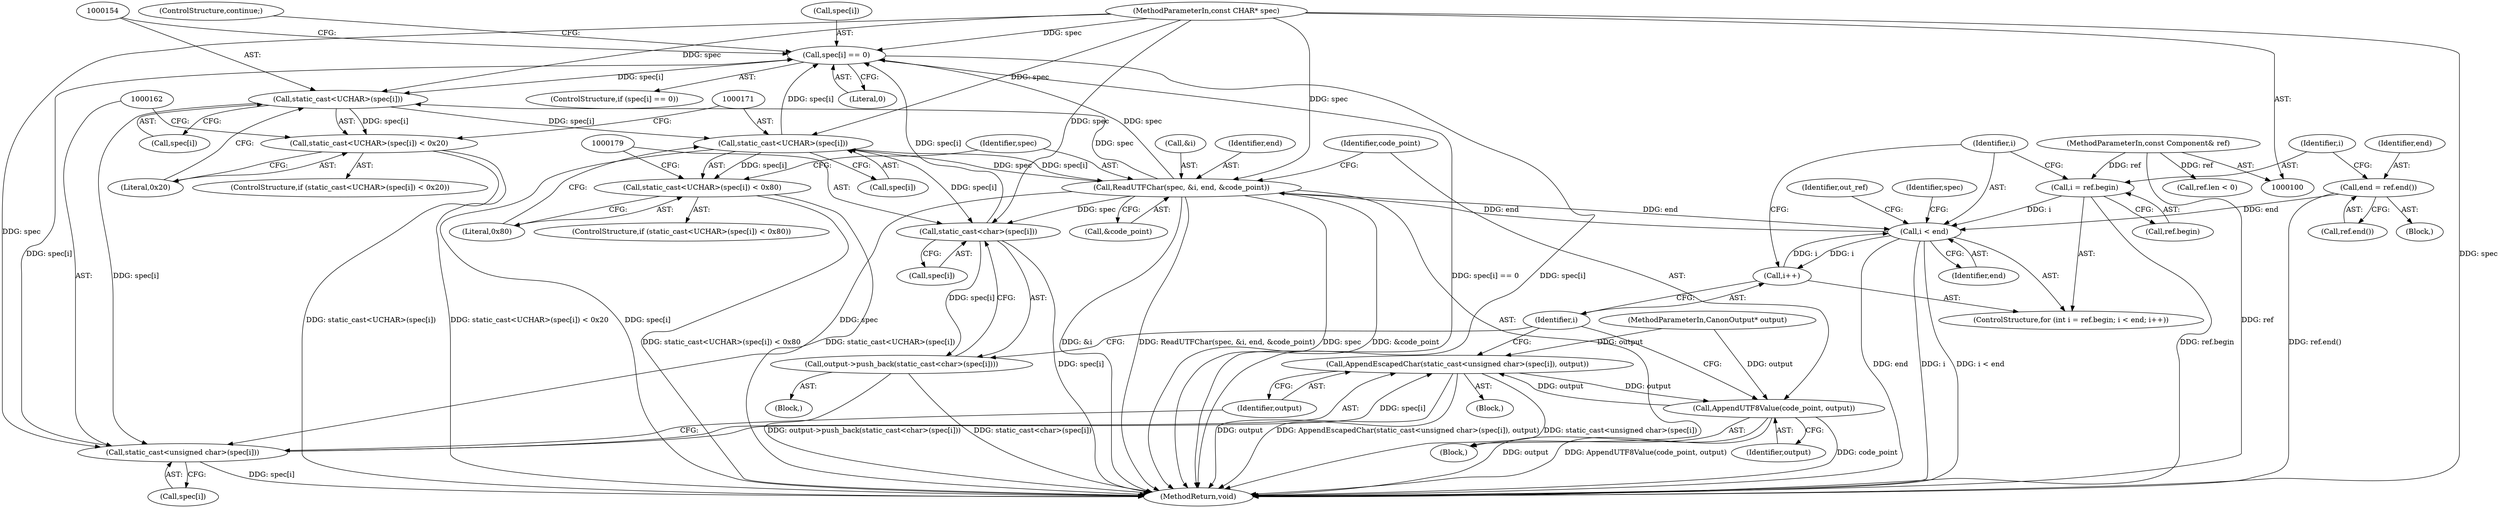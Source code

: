 digraph "1_Chrome_f8f6ed59949be4451ee2f5443d8a313f102fde60@array" {
"1000143" [label="(Call,spec[i] == 0)"];
"1000178" [label="(Call,static_cast<char>(spec[i]))"];
"1000170" [label="(Call,static_cast<UCHAR>(spec[i]))"];
"1000186" [label="(Call,ReadUTFChar(spec, &i, end, &code_point))"];
"1000101" [label="(MethodParameterIn,const CHAR* spec)"];
"1000136" [label="(Call,i < end)"];
"1000131" [label="(Call,i = ref.begin)"];
"1000102" [label="(MethodParameterIn,const Component& ref)"];
"1000139" [label="(Call,i++)"];
"1000126" [label="(Call,end = ref.end())"];
"1000153" [label="(Call,static_cast<UCHAR>(spec[i]))"];
"1000143" [label="(Call,spec[i] == 0)"];
"1000161" [label="(Call,static_cast<unsigned char>(spec[i]))"];
"1000152" [label="(Call,static_cast<UCHAR>(spec[i]) < 0x20)"];
"1000160" [label="(Call,AppendEscapedChar(static_cast<unsigned char>(spec[i]), output))"];
"1000193" [label="(Call,AppendUTF8Value(code_point, output))"];
"1000169" [label="(Call,static_cast<UCHAR>(spec[i]) < 0x80)"];
"1000177" [label="(Call,output->push_back(static_cast<char>(spec[i])))"];
"1000193" [label="(Call,AppendUTF8Value(code_point, output))"];
"1000142" [label="(ControlStructure,if (spec[i] == 0))"];
"1000149" [label="(ControlStructure,continue;)"];
"1000170" [label="(Call,static_cast<UCHAR>(spec[i]))"];
"1000175" [label="(Literal,0x80)"];
"1000129" [label="(ControlStructure,for (int i = ref.begin; i < end; i++))"];
"1000161" [label="(Call,static_cast<unsigned char>(spec[i]))"];
"1000139" [label="(Call,i++)"];
"1000158" [label="(Literal,0x20)"];
"1000163" [label="(Call,spec[i])"];
"1000169" [label="(Call,static_cast<UCHAR>(spec[i]) < 0x80)"];
"1000160" [label="(Call,AppendEscapedChar(static_cast<unsigned char>(spec[i]), output))"];
"1000172" [label="(Call,spec[i])"];
"1000159" [label="(Block,)"];
"1000105" [label="(Block,)"];
"1000132" [label="(Identifier,i)"];
"1000143" [label="(Call,spec[i] == 0)"];
"1000180" [label="(Call,spec[i])"];
"1000103" [label="(MethodParameterIn,CanonOutput* output)"];
"1000140" [label="(Identifier,i)"];
"1000155" [label="(Call,spec[i])"];
"1000144" [label="(Call,spec[i])"];
"1000102" [label="(MethodParameterIn,const Component& ref)"];
"1000126" [label="(Call,end = ref.end())"];
"1000147" [label="(Literal,0)"];
"1000186" [label="(Call,ReadUTFChar(spec, &i, end, &code_point))"];
"1000176" [label="(Block,)"];
"1000168" [label="(ControlStructure,if (static_cast<UCHAR>(spec[i]) < 0x80))"];
"1000198" [label="(Identifier,out_ref)"];
"1000166" [label="(Identifier,output)"];
"1000128" [label="(Call,ref.end())"];
"1000136" [label="(Call,i < end)"];
"1000133" [label="(Call,ref.begin)"];
"1000187" [label="(Identifier,spec)"];
"1000184" [label="(Block,)"];
"1000191" [label="(Call,&code_point)"];
"1000188" [label="(Call,&i)"];
"1000107" [label="(Call,ref.len < 0)"];
"1000190" [label="(Identifier,end)"];
"1000145" [label="(Identifier,spec)"];
"1000178" [label="(Call,static_cast<char>(spec[i]))"];
"1000177" [label="(Call,output->push_back(static_cast<char>(spec[i])))"];
"1000152" [label="(Call,static_cast<UCHAR>(spec[i]) < 0x20)"];
"1000138" [label="(Identifier,end)"];
"1000127" [label="(Identifier,end)"];
"1000205" [label="(MethodReturn,void)"];
"1000131" [label="(Call,i = ref.begin)"];
"1000137" [label="(Identifier,i)"];
"1000195" [label="(Identifier,output)"];
"1000101" [label="(MethodParameterIn,const CHAR* spec)"];
"1000153" [label="(Call,static_cast<UCHAR>(spec[i]))"];
"1000194" [label="(Identifier,code_point)"];
"1000151" [label="(ControlStructure,if (static_cast<UCHAR>(spec[i]) < 0x20))"];
"1000143" -> "1000142"  [label="AST: "];
"1000143" -> "1000147"  [label="CFG: "];
"1000144" -> "1000143"  [label="AST: "];
"1000147" -> "1000143"  [label="AST: "];
"1000149" -> "1000143"  [label="CFG: "];
"1000154" -> "1000143"  [label="CFG: "];
"1000143" -> "1000205"  [label="DDG: spec[i]"];
"1000143" -> "1000205"  [label="DDG: spec[i] == 0"];
"1000178" -> "1000143"  [label="DDG: spec[i]"];
"1000161" -> "1000143"  [label="DDG: spec[i]"];
"1000170" -> "1000143"  [label="DDG: spec[i]"];
"1000186" -> "1000143"  [label="DDG: spec"];
"1000101" -> "1000143"  [label="DDG: spec"];
"1000143" -> "1000153"  [label="DDG: spec[i]"];
"1000178" -> "1000177"  [label="AST: "];
"1000178" -> "1000180"  [label="CFG: "];
"1000179" -> "1000178"  [label="AST: "];
"1000180" -> "1000178"  [label="AST: "];
"1000177" -> "1000178"  [label="CFG: "];
"1000178" -> "1000205"  [label="DDG: spec[i]"];
"1000178" -> "1000177"  [label="DDG: spec[i]"];
"1000170" -> "1000178"  [label="DDG: spec[i]"];
"1000186" -> "1000178"  [label="DDG: spec"];
"1000101" -> "1000178"  [label="DDG: spec"];
"1000170" -> "1000169"  [label="AST: "];
"1000170" -> "1000172"  [label="CFG: "];
"1000171" -> "1000170"  [label="AST: "];
"1000172" -> "1000170"  [label="AST: "];
"1000175" -> "1000170"  [label="CFG: "];
"1000170" -> "1000205"  [label="DDG: spec[i]"];
"1000170" -> "1000169"  [label="DDG: spec[i]"];
"1000186" -> "1000170"  [label="DDG: spec"];
"1000153" -> "1000170"  [label="DDG: spec[i]"];
"1000101" -> "1000170"  [label="DDG: spec"];
"1000170" -> "1000186"  [label="DDG: spec[i]"];
"1000186" -> "1000184"  [label="AST: "];
"1000186" -> "1000191"  [label="CFG: "];
"1000187" -> "1000186"  [label="AST: "];
"1000188" -> "1000186"  [label="AST: "];
"1000190" -> "1000186"  [label="AST: "];
"1000191" -> "1000186"  [label="AST: "];
"1000194" -> "1000186"  [label="CFG: "];
"1000186" -> "1000205"  [label="DDG: &i"];
"1000186" -> "1000205"  [label="DDG: ReadUTFChar(spec, &i, end, &code_point)"];
"1000186" -> "1000205"  [label="DDG: spec"];
"1000186" -> "1000205"  [label="DDG: &code_point"];
"1000186" -> "1000136"  [label="DDG: end"];
"1000186" -> "1000153"  [label="DDG: spec"];
"1000186" -> "1000161"  [label="DDG: spec"];
"1000101" -> "1000186"  [label="DDG: spec"];
"1000136" -> "1000186"  [label="DDG: end"];
"1000101" -> "1000100"  [label="AST: "];
"1000101" -> "1000205"  [label="DDG: spec"];
"1000101" -> "1000153"  [label="DDG: spec"];
"1000101" -> "1000161"  [label="DDG: spec"];
"1000136" -> "1000129"  [label="AST: "];
"1000136" -> "1000138"  [label="CFG: "];
"1000137" -> "1000136"  [label="AST: "];
"1000138" -> "1000136"  [label="AST: "];
"1000145" -> "1000136"  [label="CFG: "];
"1000198" -> "1000136"  [label="CFG: "];
"1000136" -> "1000205"  [label="DDG: i"];
"1000136" -> "1000205"  [label="DDG: i < end"];
"1000136" -> "1000205"  [label="DDG: end"];
"1000131" -> "1000136"  [label="DDG: i"];
"1000139" -> "1000136"  [label="DDG: i"];
"1000126" -> "1000136"  [label="DDG: end"];
"1000136" -> "1000139"  [label="DDG: i"];
"1000131" -> "1000129"  [label="AST: "];
"1000131" -> "1000133"  [label="CFG: "];
"1000132" -> "1000131"  [label="AST: "];
"1000133" -> "1000131"  [label="AST: "];
"1000137" -> "1000131"  [label="CFG: "];
"1000131" -> "1000205"  [label="DDG: ref.begin"];
"1000102" -> "1000131"  [label="DDG: ref"];
"1000102" -> "1000100"  [label="AST: "];
"1000102" -> "1000205"  [label="DDG: ref"];
"1000102" -> "1000107"  [label="DDG: ref"];
"1000139" -> "1000129"  [label="AST: "];
"1000139" -> "1000140"  [label="CFG: "];
"1000140" -> "1000139"  [label="AST: "];
"1000137" -> "1000139"  [label="CFG: "];
"1000126" -> "1000105"  [label="AST: "];
"1000126" -> "1000128"  [label="CFG: "];
"1000127" -> "1000126"  [label="AST: "];
"1000128" -> "1000126"  [label="AST: "];
"1000132" -> "1000126"  [label="CFG: "];
"1000126" -> "1000205"  [label="DDG: ref.end()"];
"1000153" -> "1000152"  [label="AST: "];
"1000153" -> "1000155"  [label="CFG: "];
"1000154" -> "1000153"  [label="AST: "];
"1000155" -> "1000153"  [label="AST: "];
"1000158" -> "1000153"  [label="CFG: "];
"1000153" -> "1000152"  [label="DDG: spec[i]"];
"1000153" -> "1000161"  [label="DDG: spec[i]"];
"1000161" -> "1000160"  [label="AST: "];
"1000161" -> "1000163"  [label="CFG: "];
"1000162" -> "1000161"  [label="AST: "];
"1000163" -> "1000161"  [label="AST: "];
"1000166" -> "1000161"  [label="CFG: "];
"1000161" -> "1000205"  [label="DDG: spec[i]"];
"1000161" -> "1000160"  [label="DDG: spec[i]"];
"1000152" -> "1000151"  [label="AST: "];
"1000152" -> "1000158"  [label="CFG: "];
"1000158" -> "1000152"  [label="AST: "];
"1000162" -> "1000152"  [label="CFG: "];
"1000171" -> "1000152"  [label="CFG: "];
"1000152" -> "1000205"  [label="DDG: static_cast<UCHAR>(spec[i])"];
"1000152" -> "1000205"  [label="DDG: static_cast<UCHAR>(spec[i]) < 0x20"];
"1000160" -> "1000159"  [label="AST: "];
"1000160" -> "1000166"  [label="CFG: "];
"1000166" -> "1000160"  [label="AST: "];
"1000140" -> "1000160"  [label="CFG: "];
"1000160" -> "1000205"  [label="DDG: AppendEscapedChar(static_cast<unsigned char>(spec[i]), output)"];
"1000160" -> "1000205"  [label="DDG: output"];
"1000160" -> "1000205"  [label="DDG: static_cast<unsigned char>(spec[i])"];
"1000193" -> "1000160"  [label="DDG: output"];
"1000103" -> "1000160"  [label="DDG: output"];
"1000160" -> "1000193"  [label="DDG: output"];
"1000193" -> "1000184"  [label="AST: "];
"1000193" -> "1000195"  [label="CFG: "];
"1000194" -> "1000193"  [label="AST: "];
"1000195" -> "1000193"  [label="AST: "];
"1000140" -> "1000193"  [label="CFG: "];
"1000193" -> "1000205"  [label="DDG: code_point"];
"1000193" -> "1000205"  [label="DDG: output"];
"1000193" -> "1000205"  [label="DDG: AppendUTF8Value(code_point, output)"];
"1000103" -> "1000193"  [label="DDG: output"];
"1000169" -> "1000168"  [label="AST: "];
"1000169" -> "1000175"  [label="CFG: "];
"1000175" -> "1000169"  [label="AST: "];
"1000179" -> "1000169"  [label="CFG: "];
"1000187" -> "1000169"  [label="CFG: "];
"1000169" -> "1000205"  [label="DDG: static_cast<UCHAR>(spec[i]) < 0x80"];
"1000169" -> "1000205"  [label="DDG: static_cast<UCHAR>(spec[i])"];
"1000177" -> "1000176"  [label="AST: "];
"1000140" -> "1000177"  [label="CFG: "];
"1000177" -> "1000205"  [label="DDG: static_cast<char>(spec[i])"];
"1000177" -> "1000205"  [label="DDG: output->push_back(static_cast<char>(spec[i]))"];
}

